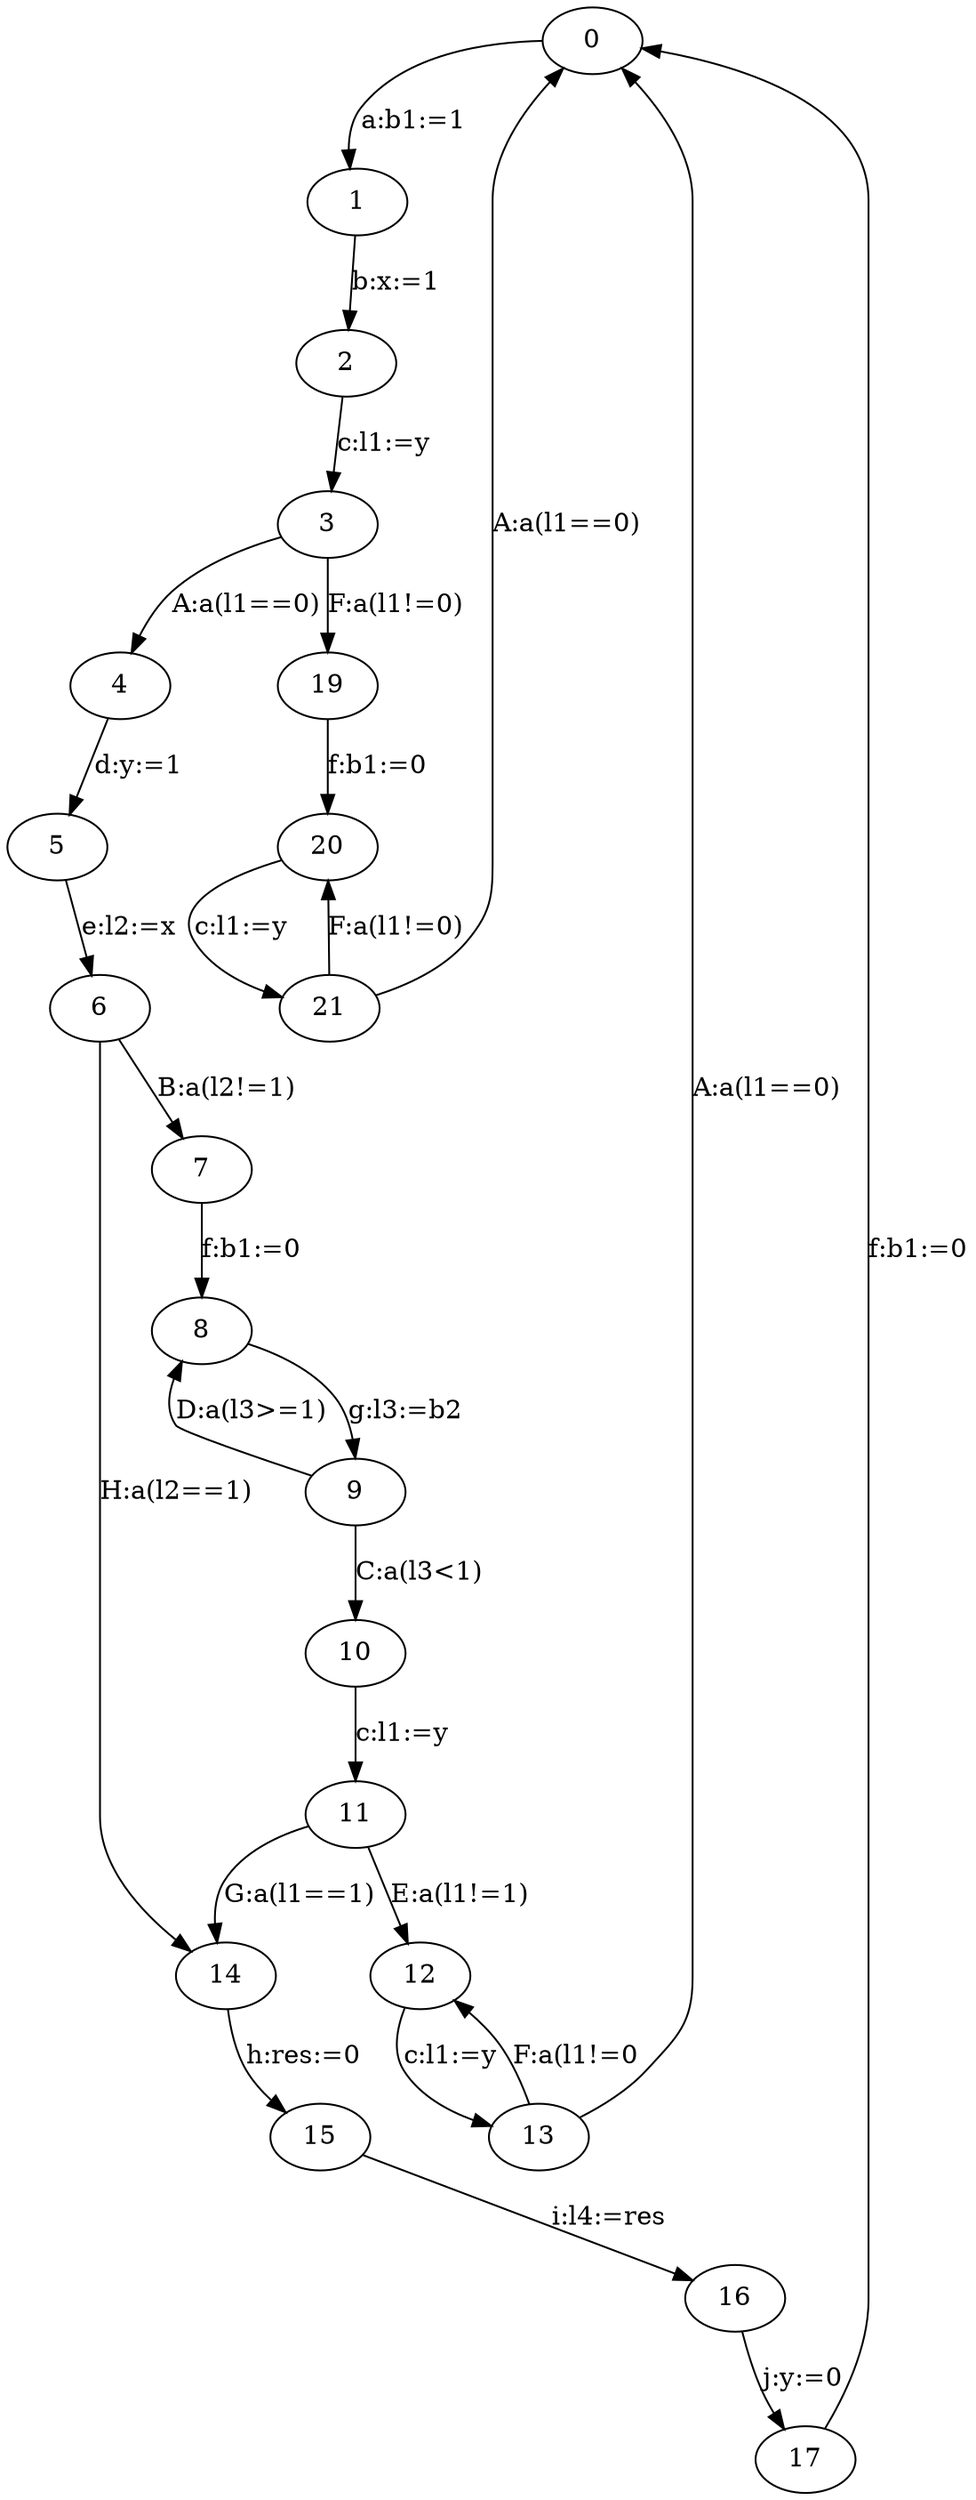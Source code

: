 digraph "unnamed" {
"0" [
fixedsize="false"
label="0"
regular="false"
];
"1" [
fixedsize="false"
label="1"
regular="false"
];
"2" [
fixedsize="false"
label="2"
regular="false"
];
"3" [
fixedsize="false"
label="3"
regular="false"
];
"4" [
fixedsize="false"
label="4"
regular="false"
];
"5" [
fixedsize="false"
label="5"
regular="false"
];
"6" [
fixedsize="false"
label="6"
regular="false"
];
"7" [
fixedsize="false"
label="7"
regular="false"
];
"8" [
fixedsize="false"
label="8"
regular="false"
];
"9" [
fixedsize="false"
label="9"
regular="false"
];
"10" [
fixedsize="false"
label="10"
regular="false"
];
"11" [
fixedsize="false"
label="11"
regular="false"
];
"0" -> "1" [
constraint="true"
decorate="false"
label="a:b1:=1"
labelfloat="false"
];
"1" -> "2" [
constraint="true"
decorate="false"
label="b:x:=1"
labelfloat="false"
];
"2" -> "3" [
constraint="true"
decorate="false"
label="c:l1:=y"
labelfloat="false"
];
"3" -> "4" [
constraint="true"
decorate="false"
label="A:a(l1==0)"
labelfloat="false"
];
"4" -> "5" [
constraint="true"
decorate="false"
label="d:y:=1"
labelfloat="false"
];
"5" -> "6" [
constraint="true"
decorate="false"
label="e:l2:=x"
labelfloat="false"
];
"6" -> "7" [
constraint="true"
decorate="false"
label="B:a(l2!=1)"
labelfloat="false"
];
"7" -> "8" [
constraint="true"
decorate="false"
label="f:b1:=0"
labelfloat="false"
];
"8" -> "9" [
constraint="true"
decorate="false"
label="g:l3:=b2"
labelfloat="false"
];
"9" -> "10" [
constraint="true"
decorate="false"
label="C:a(l3<1)"
labelfloat="false"
];
"10" -> "11" [
constraint="true"
decorate="false"
label="c:l1:=y"
labelfloat="false"
];
"9" -> "8" [
constraint="true"
decorate="false"
label="D:a(l3>=1)"
labelfloat="false"
];
"12" [
fixedsize="false"
label="12"
regular="false"
];
"13" [
fixedsize="false"
label="13"
regular="false"
];
"14" [
fixedsize="false"
label="14"
regular="false"
];
"15" [
fixedsize="false"
label="15"
regular="false"
];
"11" -> "12" [
constraint="true"
decorate="false"
label="E:a(l1!=1)"
labelfloat="false"
];
"12" -> "13" [
constraint="true"
decorate="false"
label="c:l1:=y"
labelfloat="false"
];
"13" -> "12" [
constraint="true"
decorate="false"
label="F:a(l1!=0"
labelfloat="false"
];
"13" -> "0" [
constraint="true"
decorate="false"
label="A:a(l1==0)"
labelfloat="false"
];
"11" -> "14" [
constraint="true"
decorate="false"
label="G:a(l1==1)"
labelfloat="false"
];
"6" -> "14" [
constraint="true"
decorate="false"
label="H:a(l2==1)"
labelfloat="false"
];
"14" -> "15" [
constraint="true"
decorate="false"
label="h:res:=0"
labelfloat="false"
];
"16" [
fixedsize="false"
label="16"
regular="false"
];
"17" [
fixedsize="false"
label="17"
regular="false"
];
"19" [
fixedsize="false"
label="19"
regular="false"
];
"15" -> "16" [
constraint="true"
decorate="false"
label="i:l4:=res"
labelfloat="false"
];
"16" -> "17" [
constraint="true"
decorate="false"
label="j:y:=0"
labelfloat="false"
];
"17" -> "0" [
constraint="true"
decorate="false"
label="f:b1:=0"
labelfloat="false"
];
"20" [
fixedsize="false"
label="20"
regular="false"
];
"21" [
fixedsize="false"
label="21"
regular="false"
];
"3" -> "19" [
constraint="true"
decorate="false"
label="F:a(l1!=0)"
labelfloat="false"
];
"19" -> "20" [
constraint="true"
decorate="false"
label="f:b1:=0"
labelfloat="false"
];
"20" -> "21" [
constraint="true"
decorate="false"
label="c:l1:=y"
labelfloat="false"
];
"21" -> "0" [
constraint="true"
decorate="false"
label="A:a(l1==0)"
labelfloat="false"
];
"21" -> "20" [
constraint="true"
decorate="false"
label="F:a(l1!=0)"
labelfloat="false"
];
}
